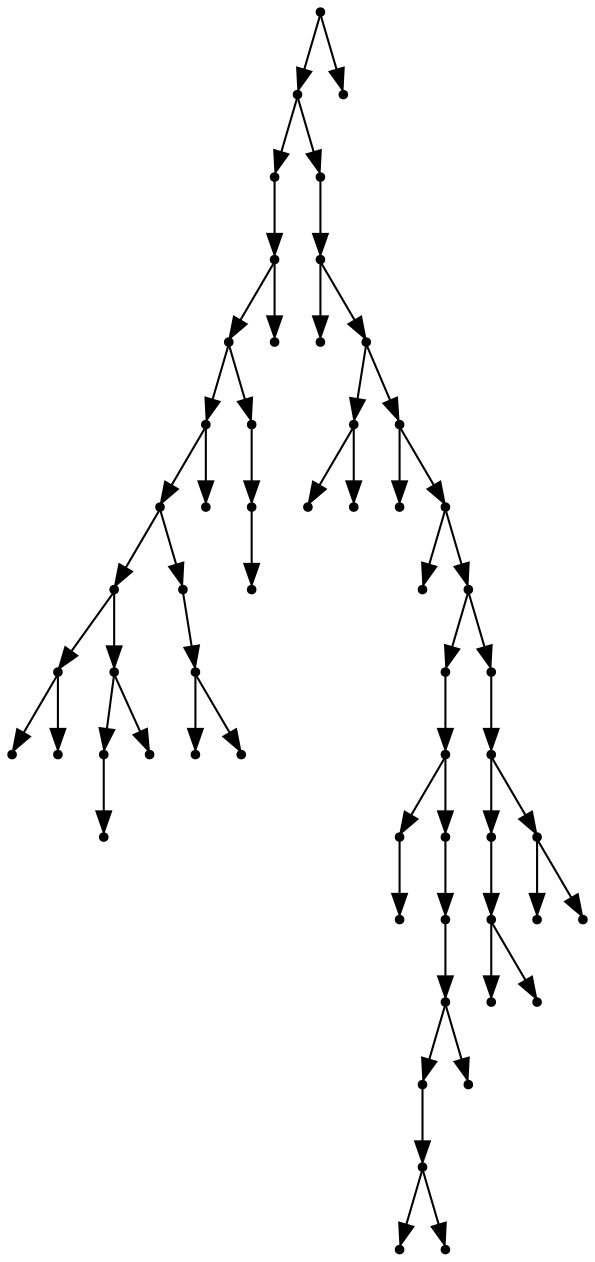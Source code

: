 digraph {
  57 [shape=point];
  55 [shape=point];
  21 [shape=point];
  20 [shape=point];
  18 [shape=point];
  14 [shape=point];
  12 [shape=point];
  7 [shape=point];
  2 [shape=point];
  0 [shape=point];
  1 [shape=point];
  6 [shape=point];
  4 [shape=point];
  3 [shape=point];
  5 [shape=point];
  11 [shape=point];
  10 [shape=point];
  8 [shape=point];
  9 [shape=point];
  13 [shape=point];
  17 [shape=point];
  16 [shape=point];
  15 [shape=point];
  19 [shape=point];
  54 [shape=point];
  53 [shape=point];
  22 [shape=point];
  52 [shape=point];
  25 [shape=point];
  23 [shape=point];
  24 [shape=point];
  51 [shape=point];
  26 [shape=point];
  50 [shape=point];
  27 [shape=point];
  49 [shape=point];
  39 [shape=point];
  38 [shape=point];
  29 [shape=point];
  28 [shape=point];
  37 [shape=point];
  36 [shape=point];
  35 [shape=point];
  33 [shape=point];
  32 [shape=point];
  30 [shape=point];
  31 [shape=point];
  34 [shape=point];
  48 [shape=point];
  47 [shape=point];
  43 [shape=point];
  42 [shape=point];
  40 [shape=point];
  41 [shape=point];
  46 [shape=point];
  44 [shape=point];
  45 [shape=point];
  56 [shape=point];
57 -> 55;
55 -> 21;
21 -> 20;
20 -> 18;
18 -> 14;
14 -> 12;
12 -> 7;
7 -> 2;
2 -> 0;
2 -> 1;
7 -> 6;
6 -> 4;
4 -> 3;
6 -> 5;
12 -> 11;
11 -> 10;
10 -> 8;
10 -> 9;
14 -> 13;
18 -> 17;
17 -> 16;
16 -> 15;
20 -> 19;
55 -> 54;
54 -> 53;
53 -> 22;
53 -> 52;
52 -> 25;
25 -> 23;
25 -> 24;
52 -> 51;
51 -> 26;
51 -> 50;
50 -> 27;
50 -> 49;
49 -> 39;
39 -> 38;
38 -> 29;
29 -> 28;
38 -> 37;
37 -> 36;
36 -> 35;
35 -> 33;
33 -> 32;
32 -> 30;
32 -> 31;
35 -> 34;
49 -> 48;
48 -> 47;
47 -> 43;
43 -> 42;
42 -> 40;
42 -> 41;
47 -> 46;
46 -> 44;
46 -> 45;
57 -> 56;
}
